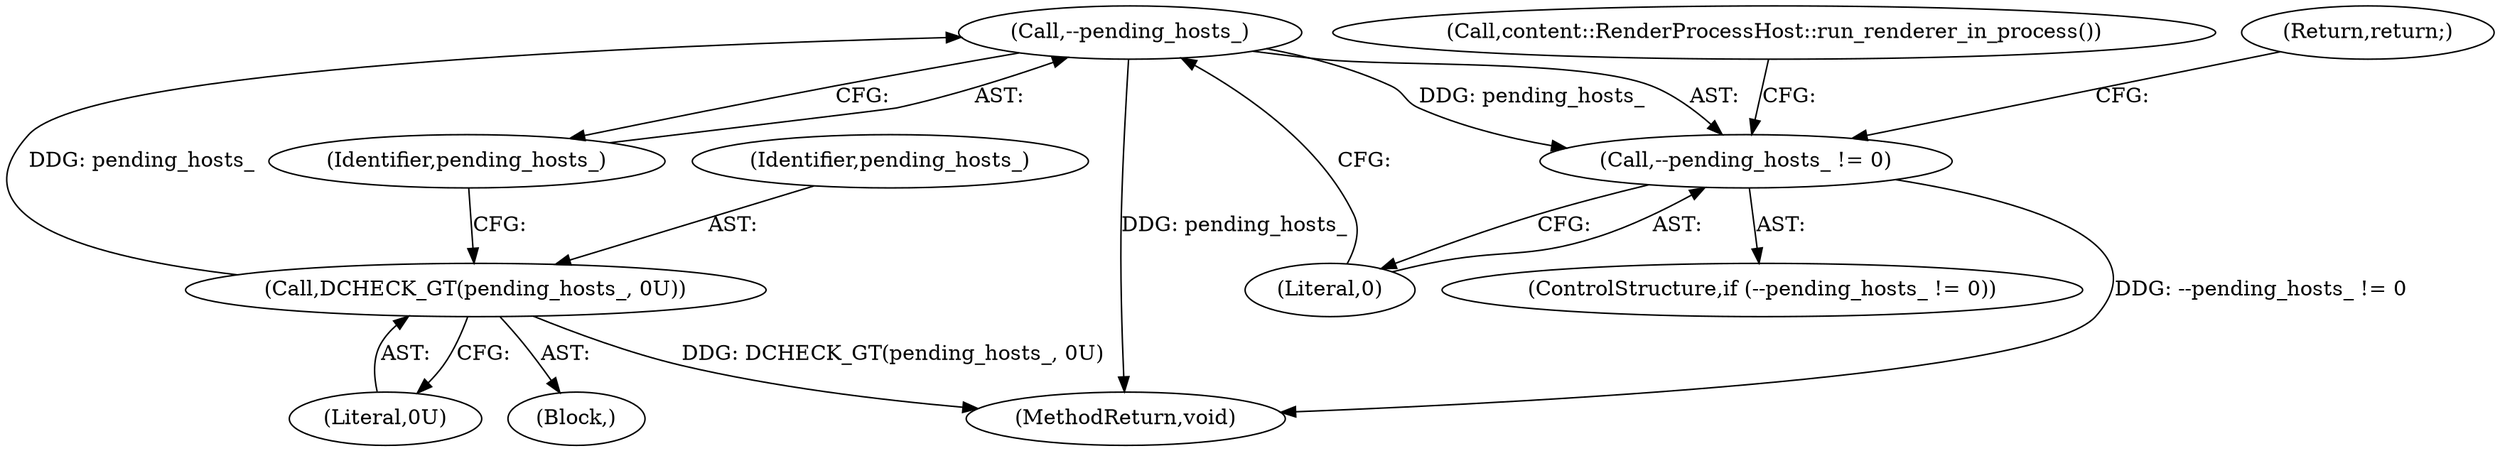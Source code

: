 digraph "1_launchpad_29014da83e5fc358d6bff0f574e9ed45e61a35ac_9@del" {
"1000109" [label="(Call,--pending_hosts_)"];
"1000104" [label="(Call,DCHECK_GT(pending_hosts_, 0U))"];
"1000108" [label="(Call,--pending_hosts_ != 0)"];
"1000115" [label="(Call,content::RenderProcessHost::run_renderer_in_process())"];
"1000105" [label="(Identifier,pending_hosts_)"];
"1000111" [label="(Literal,0)"];
"1000127" [label="(MethodReturn,void)"];
"1000107" [label="(ControlStructure,if (--pending_hosts_ != 0))"];
"1000106" [label="(Literal,0U)"];
"1000103" [label="(Block,)"];
"1000108" [label="(Call,--pending_hosts_ != 0)"];
"1000104" [label="(Call,DCHECK_GT(pending_hosts_, 0U))"];
"1000113" [label="(Return,return;)"];
"1000110" [label="(Identifier,pending_hosts_)"];
"1000109" [label="(Call,--pending_hosts_)"];
"1000109" -> "1000108"  [label="AST: "];
"1000109" -> "1000110"  [label="CFG: "];
"1000110" -> "1000109"  [label="AST: "];
"1000111" -> "1000109"  [label="CFG: "];
"1000109" -> "1000127"  [label="DDG: pending_hosts_"];
"1000109" -> "1000108"  [label="DDG: pending_hosts_"];
"1000104" -> "1000109"  [label="DDG: pending_hosts_"];
"1000104" -> "1000103"  [label="AST: "];
"1000104" -> "1000106"  [label="CFG: "];
"1000105" -> "1000104"  [label="AST: "];
"1000106" -> "1000104"  [label="AST: "];
"1000110" -> "1000104"  [label="CFG: "];
"1000104" -> "1000127"  [label="DDG: DCHECK_GT(pending_hosts_, 0U)"];
"1000108" -> "1000107"  [label="AST: "];
"1000108" -> "1000111"  [label="CFG: "];
"1000111" -> "1000108"  [label="AST: "];
"1000113" -> "1000108"  [label="CFG: "];
"1000115" -> "1000108"  [label="CFG: "];
"1000108" -> "1000127"  [label="DDG: --pending_hosts_ != 0"];
}
